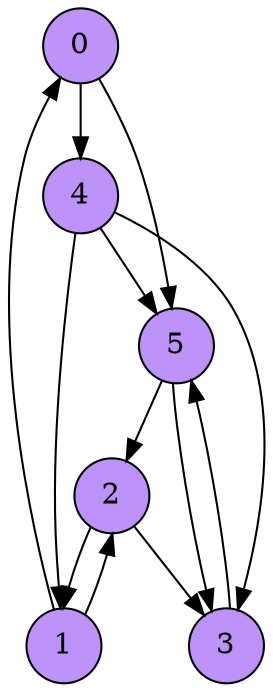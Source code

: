 digraph "" {
	node [fillcolor="#BD93F9",
		fixedsize=true,
		shape=circle,
		style=filled
	];
	0 -> 4;
	0 -> 5;
	1 -> 0;
	1 -> 2;
	2 -> 1;
	2 -> 3;
	3 -> 5;
	4 -> 1;
	4 -> 3;
	4 -> 5;
	5 -> 2;
	5 -> 3;
}
